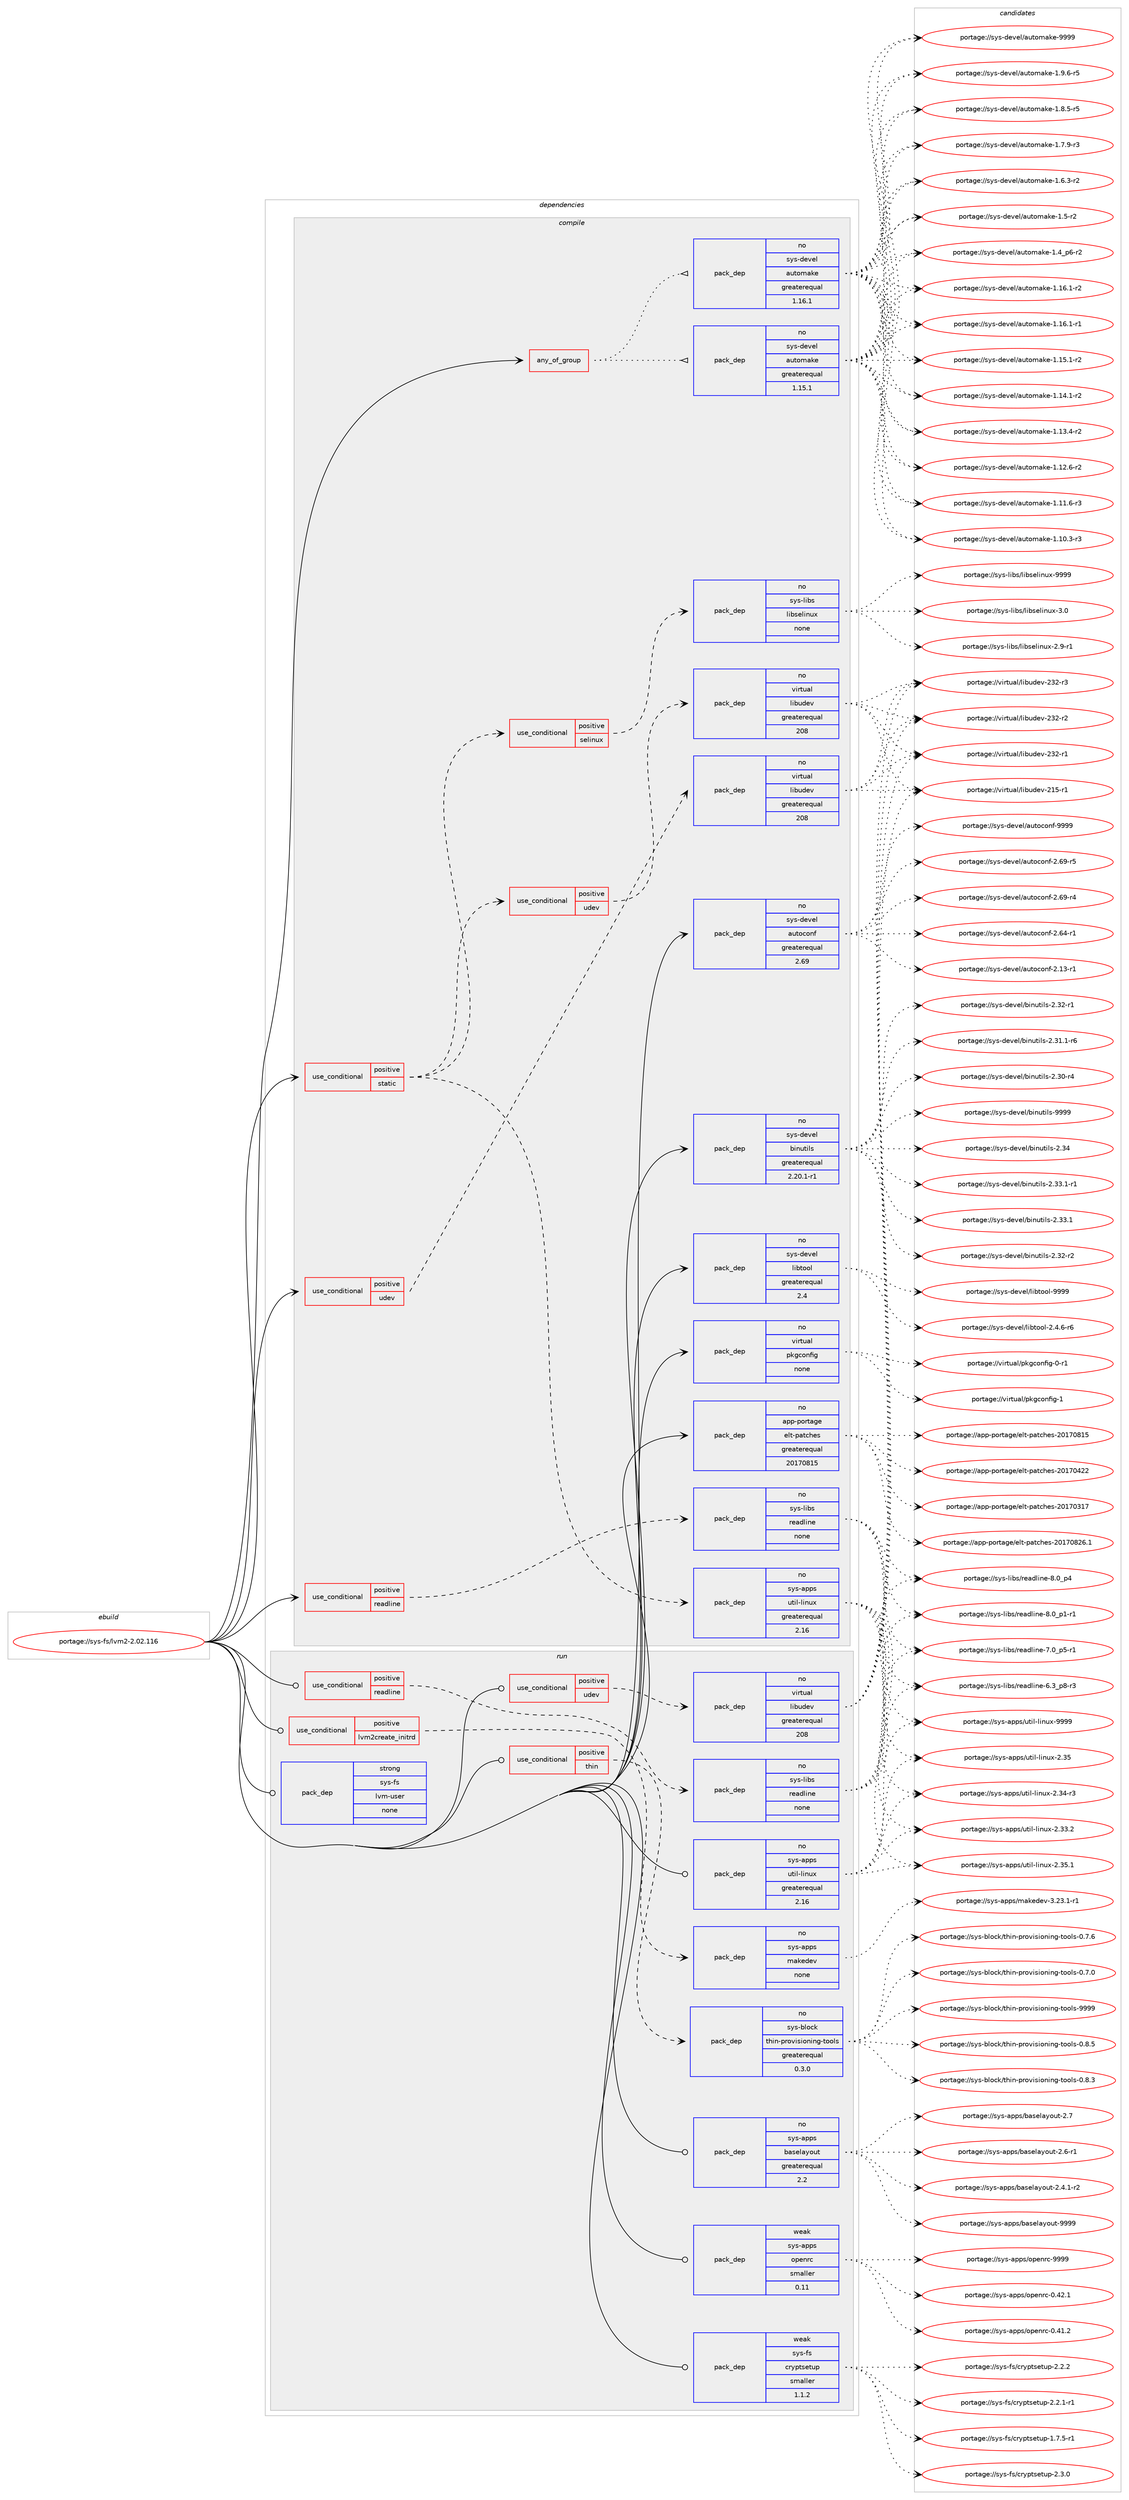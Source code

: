 digraph prolog {

# *************
# Graph options
# *************

newrank=true;
concentrate=true;
compound=true;
graph [rankdir=LR,fontname=Helvetica,fontsize=10,ranksep=1.5];#, ranksep=2.5, nodesep=0.2];
edge  [arrowhead=vee];
node  [fontname=Helvetica,fontsize=10];

# **********
# The ebuild
# **********

subgraph cluster_leftcol {
color=gray;
rank=same;
label=<<i>ebuild</i>>;
id [label="portage://sys-fs/lvm2-2.02.116", color=red, width=4, href="../sys-fs/lvm2-2.02.116.svg"];
}

# ****************
# The dependencies
# ****************

subgraph cluster_midcol {
color=gray;
label=<<i>dependencies</i>>;
subgraph cluster_compile {
fillcolor="#eeeeee";
style=filled;
label=<<i>compile</i>>;
subgraph any960 {
dependency46138 [label=<<TABLE BORDER="0" CELLBORDER="1" CELLSPACING="0" CELLPADDING="4"><TR><TD CELLPADDING="10">any_of_group</TD></TR></TABLE>>, shape=none, color=red];subgraph pack35955 {
dependency46139 [label=<<TABLE BORDER="0" CELLBORDER="1" CELLSPACING="0" CELLPADDING="4" WIDTH="220"><TR><TD ROWSPAN="6" CELLPADDING="30">pack_dep</TD></TR><TR><TD WIDTH="110">no</TD></TR><TR><TD>sys-devel</TD></TR><TR><TD>automake</TD></TR><TR><TD>greaterequal</TD></TR><TR><TD>1.16.1</TD></TR></TABLE>>, shape=none, color=blue];
}
dependency46138:e -> dependency46139:w [weight=20,style="dotted",arrowhead="oinv"];
subgraph pack35956 {
dependency46140 [label=<<TABLE BORDER="0" CELLBORDER="1" CELLSPACING="0" CELLPADDING="4" WIDTH="220"><TR><TD ROWSPAN="6" CELLPADDING="30">pack_dep</TD></TR><TR><TD WIDTH="110">no</TD></TR><TR><TD>sys-devel</TD></TR><TR><TD>automake</TD></TR><TR><TD>greaterequal</TD></TR><TR><TD>1.15.1</TD></TR></TABLE>>, shape=none, color=blue];
}
dependency46138:e -> dependency46140:w [weight=20,style="dotted",arrowhead="oinv"];
}
id:e -> dependency46138:w [weight=20,style="solid",arrowhead="vee"];
subgraph cond9163 {
dependency46141 [label=<<TABLE BORDER="0" CELLBORDER="1" CELLSPACING="0" CELLPADDING="4"><TR><TD ROWSPAN="3" CELLPADDING="10">use_conditional</TD></TR><TR><TD>positive</TD></TR><TR><TD>readline</TD></TR></TABLE>>, shape=none, color=red];
subgraph pack35957 {
dependency46142 [label=<<TABLE BORDER="0" CELLBORDER="1" CELLSPACING="0" CELLPADDING="4" WIDTH="220"><TR><TD ROWSPAN="6" CELLPADDING="30">pack_dep</TD></TR><TR><TD WIDTH="110">no</TD></TR><TR><TD>sys-libs</TD></TR><TR><TD>readline</TD></TR><TR><TD>none</TD></TR><TR><TD></TD></TR></TABLE>>, shape=none, color=blue];
}
dependency46141:e -> dependency46142:w [weight=20,style="dashed",arrowhead="vee"];
}
id:e -> dependency46141:w [weight=20,style="solid",arrowhead="vee"];
subgraph cond9164 {
dependency46143 [label=<<TABLE BORDER="0" CELLBORDER="1" CELLSPACING="0" CELLPADDING="4"><TR><TD ROWSPAN="3" CELLPADDING="10">use_conditional</TD></TR><TR><TD>positive</TD></TR><TR><TD>static</TD></TR></TABLE>>, shape=none, color=red];
subgraph cond9165 {
dependency46144 [label=<<TABLE BORDER="0" CELLBORDER="1" CELLSPACING="0" CELLPADDING="4"><TR><TD ROWSPAN="3" CELLPADDING="10">use_conditional</TD></TR><TR><TD>positive</TD></TR><TR><TD>selinux</TD></TR></TABLE>>, shape=none, color=red];
subgraph pack35958 {
dependency46145 [label=<<TABLE BORDER="0" CELLBORDER="1" CELLSPACING="0" CELLPADDING="4" WIDTH="220"><TR><TD ROWSPAN="6" CELLPADDING="30">pack_dep</TD></TR><TR><TD WIDTH="110">no</TD></TR><TR><TD>sys-libs</TD></TR><TR><TD>libselinux</TD></TR><TR><TD>none</TD></TR><TR><TD></TD></TR></TABLE>>, shape=none, color=blue];
}
dependency46144:e -> dependency46145:w [weight=20,style="dashed",arrowhead="vee"];
}
dependency46143:e -> dependency46144:w [weight=20,style="dashed",arrowhead="vee"];
subgraph cond9166 {
dependency46146 [label=<<TABLE BORDER="0" CELLBORDER="1" CELLSPACING="0" CELLPADDING="4"><TR><TD ROWSPAN="3" CELLPADDING="10">use_conditional</TD></TR><TR><TD>positive</TD></TR><TR><TD>udev</TD></TR></TABLE>>, shape=none, color=red];
subgraph pack35959 {
dependency46147 [label=<<TABLE BORDER="0" CELLBORDER="1" CELLSPACING="0" CELLPADDING="4" WIDTH="220"><TR><TD ROWSPAN="6" CELLPADDING="30">pack_dep</TD></TR><TR><TD WIDTH="110">no</TD></TR><TR><TD>virtual</TD></TR><TR><TD>libudev</TD></TR><TR><TD>greaterequal</TD></TR><TR><TD>208</TD></TR></TABLE>>, shape=none, color=blue];
}
dependency46146:e -> dependency46147:w [weight=20,style="dashed",arrowhead="vee"];
}
dependency46143:e -> dependency46146:w [weight=20,style="dashed",arrowhead="vee"];
subgraph pack35960 {
dependency46148 [label=<<TABLE BORDER="0" CELLBORDER="1" CELLSPACING="0" CELLPADDING="4" WIDTH="220"><TR><TD ROWSPAN="6" CELLPADDING="30">pack_dep</TD></TR><TR><TD WIDTH="110">no</TD></TR><TR><TD>sys-apps</TD></TR><TR><TD>util-linux</TD></TR><TR><TD>greaterequal</TD></TR><TR><TD>2.16</TD></TR></TABLE>>, shape=none, color=blue];
}
dependency46143:e -> dependency46148:w [weight=20,style="dashed",arrowhead="vee"];
}
id:e -> dependency46143:w [weight=20,style="solid",arrowhead="vee"];
subgraph cond9167 {
dependency46149 [label=<<TABLE BORDER="0" CELLBORDER="1" CELLSPACING="0" CELLPADDING="4"><TR><TD ROWSPAN="3" CELLPADDING="10">use_conditional</TD></TR><TR><TD>positive</TD></TR><TR><TD>udev</TD></TR></TABLE>>, shape=none, color=red];
subgraph pack35961 {
dependency46150 [label=<<TABLE BORDER="0" CELLBORDER="1" CELLSPACING="0" CELLPADDING="4" WIDTH="220"><TR><TD ROWSPAN="6" CELLPADDING="30">pack_dep</TD></TR><TR><TD WIDTH="110">no</TD></TR><TR><TD>virtual</TD></TR><TR><TD>libudev</TD></TR><TR><TD>greaterequal</TD></TR><TR><TD>208</TD></TR></TABLE>>, shape=none, color=blue];
}
dependency46149:e -> dependency46150:w [weight=20,style="dashed",arrowhead="vee"];
}
id:e -> dependency46149:w [weight=20,style="solid",arrowhead="vee"];
subgraph pack35962 {
dependency46151 [label=<<TABLE BORDER="0" CELLBORDER="1" CELLSPACING="0" CELLPADDING="4" WIDTH="220"><TR><TD ROWSPAN="6" CELLPADDING="30">pack_dep</TD></TR><TR><TD WIDTH="110">no</TD></TR><TR><TD>app-portage</TD></TR><TR><TD>elt-patches</TD></TR><TR><TD>greaterequal</TD></TR><TR><TD>20170815</TD></TR></TABLE>>, shape=none, color=blue];
}
id:e -> dependency46151:w [weight=20,style="solid",arrowhead="vee"];
subgraph pack35963 {
dependency46152 [label=<<TABLE BORDER="0" CELLBORDER="1" CELLSPACING="0" CELLPADDING="4" WIDTH="220"><TR><TD ROWSPAN="6" CELLPADDING="30">pack_dep</TD></TR><TR><TD WIDTH="110">no</TD></TR><TR><TD>sys-devel</TD></TR><TR><TD>autoconf</TD></TR><TR><TD>greaterequal</TD></TR><TR><TD>2.69</TD></TR></TABLE>>, shape=none, color=blue];
}
id:e -> dependency46152:w [weight=20,style="solid",arrowhead="vee"];
subgraph pack35964 {
dependency46153 [label=<<TABLE BORDER="0" CELLBORDER="1" CELLSPACING="0" CELLPADDING="4" WIDTH="220"><TR><TD ROWSPAN="6" CELLPADDING="30">pack_dep</TD></TR><TR><TD WIDTH="110">no</TD></TR><TR><TD>sys-devel</TD></TR><TR><TD>binutils</TD></TR><TR><TD>greaterequal</TD></TR><TR><TD>2.20.1-r1</TD></TR></TABLE>>, shape=none, color=blue];
}
id:e -> dependency46153:w [weight=20,style="solid",arrowhead="vee"];
subgraph pack35965 {
dependency46154 [label=<<TABLE BORDER="0" CELLBORDER="1" CELLSPACING="0" CELLPADDING="4" WIDTH="220"><TR><TD ROWSPAN="6" CELLPADDING="30">pack_dep</TD></TR><TR><TD WIDTH="110">no</TD></TR><TR><TD>sys-devel</TD></TR><TR><TD>libtool</TD></TR><TR><TD>greaterequal</TD></TR><TR><TD>2.4</TD></TR></TABLE>>, shape=none, color=blue];
}
id:e -> dependency46154:w [weight=20,style="solid",arrowhead="vee"];
subgraph pack35966 {
dependency46155 [label=<<TABLE BORDER="0" CELLBORDER="1" CELLSPACING="0" CELLPADDING="4" WIDTH="220"><TR><TD ROWSPAN="6" CELLPADDING="30">pack_dep</TD></TR><TR><TD WIDTH="110">no</TD></TR><TR><TD>virtual</TD></TR><TR><TD>pkgconfig</TD></TR><TR><TD>none</TD></TR><TR><TD></TD></TR></TABLE>>, shape=none, color=blue];
}
id:e -> dependency46155:w [weight=20,style="solid",arrowhead="vee"];
}
subgraph cluster_compileandrun {
fillcolor="#eeeeee";
style=filled;
label=<<i>compile and run</i>>;
}
subgraph cluster_run {
fillcolor="#eeeeee";
style=filled;
label=<<i>run</i>>;
subgraph cond9168 {
dependency46156 [label=<<TABLE BORDER="0" CELLBORDER="1" CELLSPACING="0" CELLPADDING="4"><TR><TD ROWSPAN="3" CELLPADDING="10">use_conditional</TD></TR><TR><TD>positive</TD></TR><TR><TD>lvm2create_initrd</TD></TR></TABLE>>, shape=none, color=red];
subgraph pack35967 {
dependency46157 [label=<<TABLE BORDER="0" CELLBORDER="1" CELLSPACING="0" CELLPADDING="4" WIDTH="220"><TR><TD ROWSPAN="6" CELLPADDING="30">pack_dep</TD></TR><TR><TD WIDTH="110">no</TD></TR><TR><TD>sys-apps</TD></TR><TR><TD>makedev</TD></TR><TR><TD>none</TD></TR><TR><TD></TD></TR></TABLE>>, shape=none, color=blue];
}
dependency46156:e -> dependency46157:w [weight=20,style="dashed",arrowhead="vee"];
}
id:e -> dependency46156:w [weight=20,style="solid",arrowhead="odot"];
subgraph cond9169 {
dependency46158 [label=<<TABLE BORDER="0" CELLBORDER="1" CELLSPACING="0" CELLPADDING="4"><TR><TD ROWSPAN="3" CELLPADDING="10">use_conditional</TD></TR><TR><TD>positive</TD></TR><TR><TD>readline</TD></TR></TABLE>>, shape=none, color=red];
subgraph pack35968 {
dependency46159 [label=<<TABLE BORDER="0" CELLBORDER="1" CELLSPACING="0" CELLPADDING="4" WIDTH="220"><TR><TD ROWSPAN="6" CELLPADDING="30">pack_dep</TD></TR><TR><TD WIDTH="110">no</TD></TR><TR><TD>sys-libs</TD></TR><TR><TD>readline</TD></TR><TR><TD>none</TD></TR><TR><TD></TD></TR></TABLE>>, shape=none, color=blue];
}
dependency46158:e -> dependency46159:w [weight=20,style="dashed",arrowhead="vee"];
}
id:e -> dependency46158:w [weight=20,style="solid",arrowhead="odot"];
subgraph cond9170 {
dependency46160 [label=<<TABLE BORDER="0" CELLBORDER="1" CELLSPACING="0" CELLPADDING="4"><TR><TD ROWSPAN="3" CELLPADDING="10">use_conditional</TD></TR><TR><TD>positive</TD></TR><TR><TD>thin</TD></TR></TABLE>>, shape=none, color=red];
subgraph pack35969 {
dependency46161 [label=<<TABLE BORDER="0" CELLBORDER="1" CELLSPACING="0" CELLPADDING="4" WIDTH="220"><TR><TD ROWSPAN="6" CELLPADDING="30">pack_dep</TD></TR><TR><TD WIDTH="110">no</TD></TR><TR><TD>sys-block</TD></TR><TR><TD>thin-provisioning-tools</TD></TR><TR><TD>greaterequal</TD></TR><TR><TD>0.3.0</TD></TR></TABLE>>, shape=none, color=blue];
}
dependency46160:e -> dependency46161:w [weight=20,style="dashed",arrowhead="vee"];
}
id:e -> dependency46160:w [weight=20,style="solid",arrowhead="odot"];
subgraph cond9171 {
dependency46162 [label=<<TABLE BORDER="0" CELLBORDER="1" CELLSPACING="0" CELLPADDING="4"><TR><TD ROWSPAN="3" CELLPADDING="10">use_conditional</TD></TR><TR><TD>positive</TD></TR><TR><TD>udev</TD></TR></TABLE>>, shape=none, color=red];
subgraph pack35970 {
dependency46163 [label=<<TABLE BORDER="0" CELLBORDER="1" CELLSPACING="0" CELLPADDING="4" WIDTH="220"><TR><TD ROWSPAN="6" CELLPADDING="30">pack_dep</TD></TR><TR><TD WIDTH="110">no</TD></TR><TR><TD>virtual</TD></TR><TR><TD>libudev</TD></TR><TR><TD>greaterequal</TD></TR><TR><TD>208</TD></TR></TABLE>>, shape=none, color=blue];
}
dependency46162:e -> dependency46163:w [weight=20,style="dashed",arrowhead="vee"];
}
id:e -> dependency46162:w [weight=20,style="solid",arrowhead="odot"];
subgraph pack35971 {
dependency46164 [label=<<TABLE BORDER="0" CELLBORDER="1" CELLSPACING="0" CELLPADDING="4" WIDTH="220"><TR><TD ROWSPAN="6" CELLPADDING="30">pack_dep</TD></TR><TR><TD WIDTH="110">no</TD></TR><TR><TD>sys-apps</TD></TR><TR><TD>baselayout</TD></TR><TR><TD>greaterequal</TD></TR><TR><TD>2.2</TD></TR></TABLE>>, shape=none, color=blue];
}
id:e -> dependency46164:w [weight=20,style="solid",arrowhead="odot"];
subgraph pack35972 {
dependency46165 [label=<<TABLE BORDER="0" CELLBORDER="1" CELLSPACING="0" CELLPADDING="4" WIDTH="220"><TR><TD ROWSPAN="6" CELLPADDING="30">pack_dep</TD></TR><TR><TD WIDTH="110">no</TD></TR><TR><TD>sys-apps</TD></TR><TR><TD>util-linux</TD></TR><TR><TD>greaterequal</TD></TR><TR><TD>2.16</TD></TR></TABLE>>, shape=none, color=blue];
}
id:e -> dependency46165:w [weight=20,style="solid",arrowhead="odot"];
subgraph pack35973 {
dependency46166 [label=<<TABLE BORDER="0" CELLBORDER="1" CELLSPACING="0" CELLPADDING="4" WIDTH="220"><TR><TD ROWSPAN="6" CELLPADDING="30">pack_dep</TD></TR><TR><TD WIDTH="110">strong</TD></TR><TR><TD>sys-fs</TD></TR><TR><TD>lvm-user</TD></TR><TR><TD>none</TD></TR><TR><TD></TD></TR></TABLE>>, shape=none, color=blue];
}
id:e -> dependency46166:w [weight=20,style="solid",arrowhead="odot"];
subgraph pack35974 {
dependency46167 [label=<<TABLE BORDER="0" CELLBORDER="1" CELLSPACING="0" CELLPADDING="4" WIDTH="220"><TR><TD ROWSPAN="6" CELLPADDING="30">pack_dep</TD></TR><TR><TD WIDTH="110">weak</TD></TR><TR><TD>sys-apps</TD></TR><TR><TD>openrc</TD></TR><TR><TD>smaller</TD></TR><TR><TD>0.11</TD></TR></TABLE>>, shape=none, color=blue];
}
id:e -> dependency46167:w [weight=20,style="solid",arrowhead="odot"];
subgraph pack35975 {
dependency46168 [label=<<TABLE BORDER="0" CELLBORDER="1" CELLSPACING="0" CELLPADDING="4" WIDTH="220"><TR><TD ROWSPAN="6" CELLPADDING="30">pack_dep</TD></TR><TR><TD WIDTH="110">weak</TD></TR><TR><TD>sys-fs</TD></TR><TR><TD>cryptsetup</TD></TR><TR><TD>smaller</TD></TR><TR><TD>1.1.2</TD></TR></TABLE>>, shape=none, color=blue];
}
id:e -> dependency46168:w [weight=20,style="solid",arrowhead="odot"];
}
}

# **************
# The candidates
# **************

subgraph cluster_choices {
rank=same;
color=gray;
label=<<i>candidates</i>>;

subgraph choice35955 {
color=black;
nodesep=1;
choice115121115451001011181011084797117116111109971071014557575757 [label="portage://sys-devel/automake-9999", color=red, width=4,href="../sys-devel/automake-9999.svg"];
choice115121115451001011181011084797117116111109971071014549465746544511453 [label="portage://sys-devel/automake-1.9.6-r5", color=red, width=4,href="../sys-devel/automake-1.9.6-r5.svg"];
choice115121115451001011181011084797117116111109971071014549465646534511453 [label="portage://sys-devel/automake-1.8.5-r5", color=red, width=4,href="../sys-devel/automake-1.8.5-r5.svg"];
choice115121115451001011181011084797117116111109971071014549465546574511451 [label="portage://sys-devel/automake-1.7.9-r3", color=red, width=4,href="../sys-devel/automake-1.7.9-r3.svg"];
choice115121115451001011181011084797117116111109971071014549465446514511450 [label="portage://sys-devel/automake-1.6.3-r2", color=red, width=4,href="../sys-devel/automake-1.6.3-r2.svg"];
choice11512111545100101118101108479711711611110997107101454946534511450 [label="portage://sys-devel/automake-1.5-r2", color=red, width=4,href="../sys-devel/automake-1.5-r2.svg"];
choice115121115451001011181011084797117116111109971071014549465295112544511450 [label="portage://sys-devel/automake-1.4_p6-r2", color=red, width=4,href="../sys-devel/automake-1.4_p6-r2.svg"];
choice11512111545100101118101108479711711611110997107101454946495446494511450 [label="portage://sys-devel/automake-1.16.1-r2", color=red, width=4,href="../sys-devel/automake-1.16.1-r2.svg"];
choice11512111545100101118101108479711711611110997107101454946495446494511449 [label="portage://sys-devel/automake-1.16.1-r1", color=red, width=4,href="../sys-devel/automake-1.16.1-r1.svg"];
choice11512111545100101118101108479711711611110997107101454946495346494511450 [label="portage://sys-devel/automake-1.15.1-r2", color=red, width=4,href="../sys-devel/automake-1.15.1-r2.svg"];
choice11512111545100101118101108479711711611110997107101454946495246494511450 [label="portage://sys-devel/automake-1.14.1-r2", color=red, width=4,href="../sys-devel/automake-1.14.1-r2.svg"];
choice11512111545100101118101108479711711611110997107101454946495146524511450 [label="portage://sys-devel/automake-1.13.4-r2", color=red, width=4,href="../sys-devel/automake-1.13.4-r2.svg"];
choice11512111545100101118101108479711711611110997107101454946495046544511450 [label="portage://sys-devel/automake-1.12.6-r2", color=red, width=4,href="../sys-devel/automake-1.12.6-r2.svg"];
choice11512111545100101118101108479711711611110997107101454946494946544511451 [label="portage://sys-devel/automake-1.11.6-r3", color=red, width=4,href="../sys-devel/automake-1.11.6-r3.svg"];
choice11512111545100101118101108479711711611110997107101454946494846514511451 [label="portage://sys-devel/automake-1.10.3-r3", color=red, width=4,href="../sys-devel/automake-1.10.3-r3.svg"];
dependency46139:e -> choice115121115451001011181011084797117116111109971071014557575757:w [style=dotted,weight="100"];
dependency46139:e -> choice115121115451001011181011084797117116111109971071014549465746544511453:w [style=dotted,weight="100"];
dependency46139:e -> choice115121115451001011181011084797117116111109971071014549465646534511453:w [style=dotted,weight="100"];
dependency46139:e -> choice115121115451001011181011084797117116111109971071014549465546574511451:w [style=dotted,weight="100"];
dependency46139:e -> choice115121115451001011181011084797117116111109971071014549465446514511450:w [style=dotted,weight="100"];
dependency46139:e -> choice11512111545100101118101108479711711611110997107101454946534511450:w [style=dotted,weight="100"];
dependency46139:e -> choice115121115451001011181011084797117116111109971071014549465295112544511450:w [style=dotted,weight="100"];
dependency46139:e -> choice11512111545100101118101108479711711611110997107101454946495446494511450:w [style=dotted,weight="100"];
dependency46139:e -> choice11512111545100101118101108479711711611110997107101454946495446494511449:w [style=dotted,weight="100"];
dependency46139:e -> choice11512111545100101118101108479711711611110997107101454946495346494511450:w [style=dotted,weight="100"];
dependency46139:e -> choice11512111545100101118101108479711711611110997107101454946495246494511450:w [style=dotted,weight="100"];
dependency46139:e -> choice11512111545100101118101108479711711611110997107101454946495146524511450:w [style=dotted,weight="100"];
dependency46139:e -> choice11512111545100101118101108479711711611110997107101454946495046544511450:w [style=dotted,weight="100"];
dependency46139:e -> choice11512111545100101118101108479711711611110997107101454946494946544511451:w [style=dotted,weight="100"];
dependency46139:e -> choice11512111545100101118101108479711711611110997107101454946494846514511451:w [style=dotted,weight="100"];
}
subgraph choice35956 {
color=black;
nodesep=1;
choice115121115451001011181011084797117116111109971071014557575757 [label="portage://sys-devel/automake-9999", color=red, width=4,href="../sys-devel/automake-9999.svg"];
choice115121115451001011181011084797117116111109971071014549465746544511453 [label="portage://sys-devel/automake-1.9.6-r5", color=red, width=4,href="../sys-devel/automake-1.9.6-r5.svg"];
choice115121115451001011181011084797117116111109971071014549465646534511453 [label="portage://sys-devel/automake-1.8.5-r5", color=red, width=4,href="../sys-devel/automake-1.8.5-r5.svg"];
choice115121115451001011181011084797117116111109971071014549465546574511451 [label="portage://sys-devel/automake-1.7.9-r3", color=red, width=4,href="../sys-devel/automake-1.7.9-r3.svg"];
choice115121115451001011181011084797117116111109971071014549465446514511450 [label="portage://sys-devel/automake-1.6.3-r2", color=red, width=4,href="../sys-devel/automake-1.6.3-r2.svg"];
choice11512111545100101118101108479711711611110997107101454946534511450 [label="portage://sys-devel/automake-1.5-r2", color=red, width=4,href="../sys-devel/automake-1.5-r2.svg"];
choice115121115451001011181011084797117116111109971071014549465295112544511450 [label="portage://sys-devel/automake-1.4_p6-r2", color=red, width=4,href="../sys-devel/automake-1.4_p6-r2.svg"];
choice11512111545100101118101108479711711611110997107101454946495446494511450 [label="portage://sys-devel/automake-1.16.1-r2", color=red, width=4,href="../sys-devel/automake-1.16.1-r2.svg"];
choice11512111545100101118101108479711711611110997107101454946495446494511449 [label="portage://sys-devel/automake-1.16.1-r1", color=red, width=4,href="../sys-devel/automake-1.16.1-r1.svg"];
choice11512111545100101118101108479711711611110997107101454946495346494511450 [label="portage://sys-devel/automake-1.15.1-r2", color=red, width=4,href="../sys-devel/automake-1.15.1-r2.svg"];
choice11512111545100101118101108479711711611110997107101454946495246494511450 [label="portage://sys-devel/automake-1.14.1-r2", color=red, width=4,href="../sys-devel/automake-1.14.1-r2.svg"];
choice11512111545100101118101108479711711611110997107101454946495146524511450 [label="portage://sys-devel/automake-1.13.4-r2", color=red, width=4,href="../sys-devel/automake-1.13.4-r2.svg"];
choice11512111545100101118101108479711711611110997107101454946495046544511450 [label="portage://sys-devel/automake-1.12.6-r2", color=red, width=4,href="../sys-devel/automake-1.12.6-r2.svg"];
choice11512111545100101118101108479711711611110997107101454946494946544511451 [label="portage://sys-devel/automake-1.11.6-r3", color=red, width=4,href="../sys-devel/automake-1.11.6-r3.svg"];
choice11512111545100101118101108479711711611110997107101454946494846514511451 [label="portage://sys-devel/automake-1.10.3-r3", color=red, width=4,href="../sys-devel/automake-1.10.3-r3.svg"];
dependency46140:e -> choice115121115451001011181011084797117116111109971071014557575757:w [style=dotted,weight="100"];
dependency46140:e -> choice115121115451001011181011084797117116111109971071014549465746544511453:w [style=dotted,weight="100"];
dependency46140:e -> choice115121115451001011181011084797117116111109971071014549465646534511453:w [style=dotted,weight="100"];
dependency46140:e -> choice115121115451001011181011084797117116111109971071014549465546574511451:w [style=dotted,weight="100"];
dependency46140:e -> choice115121115451001011181011084797117116111109971071014549465446514511450:w [style=dotted,weight="100"];
dependency46140:e -> choice11512111545100101118101108479711711611110997107101454946534511450:w [style=dotted,weight="100"];
dependency46140:e -> choice115121115451001011181011084797117116111109971071014549465295112544511450:w [style=dotted,weight="100"];
dependency46140:e -> choice11512111545100101118101108479711711611110997107101454946495446494511450:w [style=dotted,weight="100"];
dependency46140:e -> choice11512111545100101118101108479711711611110997107101454946495446494511449:w [style=dotted,weight="100"];
dependency46140:e -> choice11512111545100101118101108479711711611110997107101454946495346494511450:w [style=dotted,weight="100"];
dependency46140:e -> choice11512111545100101118101108479711711611110997107101454946495246494511450:w [style=dotted,weight="100"];
dependency46140:e -> choice11512111545100101118101108479711711611110997107101454946495146524511450:w [style=dotted,weight="100"];
dependency46140:e -> choice11512111545100101118101108479711711611110997107101454946495046544511450:w [style=dotted,weight="100"];
dependency46140:e -> choice11512111545100101118101108479711711611110997107101454946494946544511451:w [style=dotted,weight="100"];
dependency46140:e -> choice11512111545100101118101108479711711611110997107101454946494846514511451:w [style=dotted,weight="100"];
}
subgraph choice35957 {
color=black;
nodesep=1;
choice11512111545108105981154711410197100108105110101455646489511252 [label="portage://sys-libs/readline-8.0_p4", color=red, width=4,href="../sys-libs/readline-8.0_p4.svg"];
choice115121115451081059811547114101971001081051101014556464895112494511449 [label="portage://sys-libs/readline-8.0_p1-r1", color=red, width=4,href="../sys-libs/readline-8.0_p1-r1.svg"];
choice115121115451081059811547114101971001081051101014555464895112534511449 [label="portage://sys-libs/readline-7.0_p5-r1", color=red, width=4,href="../sys-libs/readline-7.0_p5-r1.svg"];
choice115121115451081059811547114101971001081051101014554465195112564511451 [label="portage://sys-libs/readline-6.3_p8-r3", color=red, width=4,href="../sys-libs/readline-6.3_p8-r3.svg"];
dependency46142:e -> choice11512111545108105981154711410197100108105110101455646489511252:w [style=dotted,weight="100"];
dependency46142:e -> choice115121115451081059811547114101971001081051101014556464895112494511449:w [style=dotted,weight="100"];
dependency46142:e -> choice115121115451081059811547114101971001081051101014555464895112534511449:w [style=dotted,weight="100"];
dependency46142:e -> choice115121115451081059811547114101971001081051101014554465195112564511451:w [style=dotted,weight="100"];
}
subgraph choice35958 {
color=black;
nodesep=1;
choice115121115451081059811547108105981151011081051101171204557575757 [label="portage://sys-libs/libselinux-9999", color=red, width=4,href="../sys-libs/libselinux-9999.svg"];
choice1151211154510810598115471081059811510110810511011712045514648 [label="portage://sys-libs/libselinux-3.0", color=red, width=4,href="../sys-libs/libselinux-3.0.svg"];
choice11512111545108105981154710810598115101108105110117120455046574511449 [label="portage://sys-libs/libselinux-2.9-r1", color=red, width=4,href="../sys-libs/libselinux-2.9-r1.svg"];
dependency46145:e -> choice115121115451081059811547108105981151011081051101171204557575757:w [style=dotted,weight="100"];
dependency46145:e -> choice1151211154510810598115471081059811510110810511011712045514648:w [style=dotted,weight="100"];
dependency46145:e -> choice11512111545108105981154710810598115101108105110117120455046574511449:w [style=dotted,weight="100"];
}
subgraph choice35959 {
color=black;
nodesep=1;
choice118105114116117971084710810598117100101118455051504511451 [label="portage://virtual/libudev-232-r3", color=red, width=4,href="../virtual/libudev-232-r3.svg"];
choice118105114116117971084710810598117100101118455051504511450 [label="portage://virtual/libudev-232-r2", color=red, width=4,href="../virtual/libudev-232-r2.svg"];
choice118105114116117971084710810598117100101118455051504511449 [label="portage://virtual/libudev-232-r1", color=red, width=4,href="../virtual/libudev-232-r1.svg"];
choice118105114116117971084710810598117100101118455049534511449 [label="portage://virtual/libudev-215-r1", color=red, width=4,href="../virtual/libudev-215-r1.svg"];
dependency46147:e -> choice118105114116117971084710810598117100101118455051504511451:w [style=dotted,weight="100"];
dependency46147:e -> choice118105114116117971084710810598117100101118455051504511450:w [style=dotted,weight="100"];
dependency46147:e -> choice118105114116117971084710810598117100101118455051504511449:w [style=dotted,weight="100"];
dependency46147:e -> choice118105114116117971084710810598117100101118455049534511449:w [style=dotted,weight="100"];
}
subgraph choice35960 {
color=black;
nodesep=1;
choice115121115459711211211547117116105108451081051101171204557575757 [label="portage://sys-apps/util-linux-9999", color=red, width=4,href="../sys-apps/util-linux-9999.svg"];
choice1151211154597112112115471171161051084510810511011712045504651534649 [label="portage://sys-apps/util-linux-2.35.1", color=red, width=4,href="../sys-apps/util-linux-2.35.1.svg"];
choice115121115459711211211547117116105108451081051101171204550465153 [label="portage://sys-apps/util-linux-2.35", color=red, width=4,href="../sys-apps/util-linux-2.35.svg"];
choice1151211154597112112115471171161051084510810511011712045504651524511451 [label="portage://sys-apps/util-linux-2.34-r3", color=red, width=4,href="../sys-apps/util-linux-2.34-r3.svg"];
choice1151211154597112112115471171161051084510810511011712045504651514650 [label="portage://sys-apps/util-linux-2.33.2", color=red, width=4,href="../sys-apps/util-linux-2.33.2.svg"];
dependency46148:e -> choice115121115459711211211547117116105108451081051101171204557575757:w [style=dotted,weight="100"];
dependency46148:e -> choice1151211154597112112115471171161051084510810511011712045504651534649:w [style=dotted,weight="100"];
dependency46148:e -> choice115121115459711211211547117116105108451081051101171204550465153:w [style=dotted,weight="100"];
dependency46148:e -> choice1151211154597112112115471171161051084510810511011712045504651524511451:w [style=dotted,weight="100"];
dependency46148:e -> choice1151211154597112112115471171161051084510810511011712045504651514650:w [style=dotted,weight="100"];
}
subgraph choice35961 {
color=black;
nodesep=1;
choice118105114116117971084710810598117100101118455051504511451 [label="portage://virtual/libudev-232-r3", color=red, width=4,href="../virtual/libudev-232-r3.svg"];
choice118105114116117971084710810598117100101118455051504511450 [label="portage://virtual/libudev-232-r2", color=red, width=4,href="../virtual/libudev-232-r2.svg"];
choice118105114116117971084710810598117100101118455051504511449 [label="portage://virtual/libudev-232-r1", color=red, width=4,href="../virtual/libudev-232-r1.svg"];
choice118105114116117971084710810598117100101118455049534511449 [label="portage://virtual/libudev-215-r1", color=red, width=4,href="../virtual/libudev-215-r1.svg"];
dependency46150:e -> choice118105114116117971084710810598117100101118455051504511451:w [style=dotted,weight="100"];
dependency46150:e -> choice118105114116117971084710810598117100101118455051504511450:w [style=dotted,weight="100"];
dependency46150:e -> choice118105114116117971084710810598117100101118455051504511449:w [style=dotted,weight="100"];
dependency46150:e -> choice118105114116117971084710810598117100101118455049534511449:w [style=dotted,weight="100"];
}
subgraph choice35962 {
color=black;
nodesep=1;
choice971121124511211111411697103101471011081164511297116991041011154550484955485650544649 [label="portage://app-portage/elt-patches-20170826.1", color=red, width=4,href="../app-portage/elt-patches-20170826.1.svg"];
choice97112112451121111141169710310147101108116451129711699104101115455048495548564953 [label="portage://app-portage/elt-patches-20170815", color=red, width=4,href="../app-portage/elt-patches-20170815.svg"];
choice97112112451121111141169710310147101108116451129711699104101115455048495548525050 [label="portage://app-portage/elt-patches-20170422", color=red, width=4,href="../app-portage/elt-patches-20170422.svg"];
choice97112112451121111141169710310147101108116451129711699104101115455048495548514955 [label="portage://app-portage/elt-patches-20170317", color=red, width=4,href="../app-portage/elt-patches-20170317.svg"];
dependency46151:e -> choice971121124511211111411697103101471011081164511297116991041011154550484955485650544649:w [style=dotted,weight="100"];
dependency46151:e -> choice97112112451121111141169710310147101108116451129711699104101115455048495548564953:w [style=dotted,weight="100"];
dependency46151:e -> choice97112112451121111141169710310147101108116451129711699104101115455048495548525050:w [style=dotted,weight="100"];
dependency46151:e -> choice97112112451121111141169710310147101108116451129711699104101115455048495548514955:w [style=dotted,weight="100"];
}
subgraph choice35963 {
color=black;
nodesep=1;
choice115121115451001011181011084797117116111991111101024557575757 [label="portage://sys-devel/autoconf-9999", color=red, width=4,href="../sys-devel/autoconf-9999.svg"];
choice1151211154510010111810110847971171161119911111010245504654574511453 [label="portage://sys-devel/autoconf-2.69-r5", color=red, width=4,href="../sys-devel/autoconf-2.69-r5.svg"];
choice1151211154510010111810110847971171161119911111010245504654574511452 [label="portage://sys-devel/autoconf-2.69-r4", color=red, width=4,href="../sys-devel/autoconf-2.69-r4.svg"];
choice1151211154510010111810110847971171161119911111010245504654524511449 [label="portage://sys-devel/autoconf-2.64-r1", color=red, width=4,href="../sys-devel/autoconf-2.64-r1.svg"];
choice1151211154510010111810110847971171161119911111010245504649514511449 [label="portage://sys-devel/autoconf-2.13-r1", color=red, width=4,href="../sys-devel/autoconf-2.13-r1.svg"];
dependency46152:e -> choice115121115451001011181011084797117116111991111101024557575757:w [style=dotted,weight="100"];
dependency46152:e -> choice1151211154510010111810110847971171161119911111010245504654574511453:w [style=dotted,weight="100"];
dependency46152:e -> choice1151211154510010111810110847971171161119911111010245504654574511452:w [style=dotted,weight="100"];
dependency46152:e -> choice1151211154510010111810110847971171161119911111010245504654524511449:w [style=dotted,weight="100"];
dependency46152:e -> choice1151211154510010111810110847971171161119911111010245504649514511449:w [style=dotted,weight="100"];
}
subgraph choice35964 {
color=black;
nodesep=1;
choice1151211154510010111810110847981051101171161051081154557575757 [label="portage://sys-devel/binutils-9999", color=red, width=4,href="../sys-devel/binutils-9999.svg"];
choice1151211154510010111810110847981051101171161051081154550465152 [label="portage://sys-devel/binutils-2.34", color=red, width=4,href="../sys-devel/binutils-2.34.svg"];
choice115121115451001011181011084798105110117116105108115455046515146494511449 [label="portage://sys-devel/binutils-2.33.1-r1", color=red, width=4,href="../sys-devel/binutils-2.33.1-r1.svg"];
choice11512111545100101118101108479810511011711610510811545504651514649 [label="portage://sys-devel/binutils-2.33.1", color=red, width=4,href="../sys-devel/binutils-2.33.1.svg"];
choice11512111545100101118101108479810511011711610510811545504651504511450 [label="portage://sys-devel/binutils-2.32-r2", color=red, width=4,href="../sys-devel/binutils-2.32-r2.svg"];
choice11512111545100101118101108479810511011711610510811545504651504511449 [label="portage://sys-devel/binutils-2.32-r1", color=red, width=4,href="../sys-devel/binutils-2.32-r1.svg"];
choice115121115451001011181011084798105110117116105108115455046514946494511454 [label="portage://sys-devel/binutils-2.31.1-r6", color=red, width=4,href="../sys-devel/binutils-2.31.1-r6.svg"];
choice11512111545100101118101108479810511011711610510811545504651484511452 [label="portage://sys-devel/binutils-2.30-r4", color=red, width=4,href="../sys-devel/binutils-2.30-r4.svg"];
dependency46153:e -> choice1151211154510010111810110847981051101171161051081154557575757:w [style=dotted,weight="100"];
dependency46153:e -> choice1151211154510010111810110847981051101171161051081154550465152:w [style=dotted,weight="100"];
dependency46153:e -> choice115121115451001011181011084798105110117116105108115455046515146494511449:w [style=dotted,weight="100"];
dependency46153:e -> choice11512111545100101118101108479810511011711610510811545504651514649:w [style=dotted,weight="100"];
dependency46153:e -> choice11512111545100101118101108479810511011711610510811545504651504511450:w [style=dotted,weight="100"];
dependency46153:e -> choice11512111545100101118101108479810511011711610510811545504651504511449:w [style=dotted,weight="100"];
dependency46153:e -> choice115121115451001011181011084798105110117116105108115455046514946494511454:w [style=dotted,weight="100"];
dependency46153:e -> choice11512111545100101118101108479810511011711610510811545504651484511452:w [style=dotted,weight="100"];
}
subgraph choice35965 {
color=black;
nodesep=1;
choice1151211154510010111810110847108105981161111111084557575757 [label="portage://sys-devel/libtool-9999", color=red, width=4,href="../sys-devel/libtool-9999.svg"];
choice1151211154510010111810110847108105981161111111084550465246544511454 [label="portage://sys-devel/libtool-2.4.6-r6", color=red, width=4,href="../sys-devel/libtool-2.4.6-r6.svg"];
dependency46154:e -> choice1151211154510010111810110847108105981161111111084557575757:w [style=dotted,weight="100"];
dependency46154:e -> choice1151211154510010111810110847108105981161111111084550465246544511454:w [style=dotted,weight="100"];
}
subgraph choice35966 {
color=black;
nodesep=1;
choice1181051141161179710847112107103991111101021051034549 [label="portage://virtual/pkgconfig-1", color=red, width=4,href="../virtual/pkgconfig-1.svg"];
choice11810511411611797108471121071039911111010210510345484511449 [label="portage://virtual/pkgconfig-0-r1", color=red, width=4,href="../virtual/pkgconfig-0-r1.svg"];
dependency46155:e -> choice1181051141161179710847112107103991111101021051034549:w [style=dotted,weight="100"];
dependency46155:e -> choice11810511411611797108471121071039911111010210510345484511449:w [style=dotted,weight="100"];
}
subgraph choice35967 {
color=black;
nodesep=1;
choice11512111545971121121154710997107101100101118455146505146494511449 [label="portage://sys-apps/makedev-3.23.1-r1", color=red, width=4,href="../sys-apps/makedev-3.23.1-r1.svg"];
dependency46157:e -> choice11512111545971121121154710997107101100101118455146505146494511449:w [style=dotted,weight="100"];
}
subgraph choice35968 {
color=black;
nodesep=1;
choice11512111545108105981154711410197100108105110101455646489511252 [label="portage://sys-libs/readline-8.0_p4", color=red, width=4,href="../sys-libs/readline-8.0_p4.svg"];
choice115121115451081059811547114101971001081051101014556464895112494511449 [label="portage://sys-libs/readline-8.0_p1-r1", color=red, width=4,href="../sys-libs/readline-8.0_p1-r1.svg"];
choice115121115451081059811547114101971001081051101014555464895112534511449 [label="portage://sys-libs/readline-7.0_p5-r1", color=red, width=4,href="../sys-libs/readline-7.0_p5-r1.svg"];
choice115121115451081059811547114101971001081051101014554465195112564511451 [label="portage://sys-libs/readline-6.3_p8-r3", color=red, width=4,href="../sys-libs/readline-6.3_p8-r3.svg"];
dependency46159:e -> choice11512111545108105981154711410197100108105110101455646489511252:w [style=dotted,weight="100"];
dependency46159:e -> choice115121115451081059811547114101971001081051101014556464895112494511449:w [style=dotted,weight="100"];
dependency46159:e -> choice115121115451081059811547114101971001081051101014555464895112534511449:w [style=dotted,weight="100"];
dependency46159:e -> choice115121115451081059811547114101971001081051101014554465195112564511451:w [style=dotted,weight="100"];
}
subgraph choice35969 {
color=black;
nodesep=1;
choice1151211154598108111991074711610410511045112114111118105115105111110105110103451161111111081154557575757 [label="portage://sys-block/thin-provisioning-tools-9999", color=red, width=4,href="../sys-block/thin-provisioning-tools-9999.svg"];
choice115121115459810811199107471161041051104511211411111810511510511111010511010345116111111108115454846564653 [label="portage://sys-block/thin-provisioning-tools-0.8.5", color=red, width=4,href="../sys-block/thin-provisioning-tools-0.8.5.svg"];
choice115121115459810811199107471161041051104511211411111810511510511111010511010345116111111108115454846564651 [label="portage://sys-block/thin-provisioning-tools-0.8.3", color=red, width=4,href="../sys-block/thin-provisioning-tools-0.8.3.svg"];
choice115121115459810811199107471161041051104511211411111810511510511111010511010345116111111108115454846554654 [label="portage://sys-block/thin-provisioning-tools-0.7.6", color=red, width=4,href="../sys-block/thin-provisioning-tools-0.7.6.svg"];
choice115121115459810811199107471161041051104511211411111810511510511111010511010345116111111108115454846554648 [label="portage://sys-block/thin-provisioning-tools-0.7.0", color=red, width=4,href="../sys-block/thin-provisioning-tools-0.7.0.svg"];
dependency46161:e -> choice1151211154598108111991074711610410511045112114111118105115105111110105110103451161111111081154557575757:w [style=dotted,weight="100"];
dependency46161:e -> choice115121115459810811199107471161041051104511211411111810511510511111010511010345116111111108115454846564653:w [style=dotted,weight="100"];
dependency46161:e -> choice115121115459810811199107471161041051104511211411111810511510511111010511010345116111111108115454846564651:w [style=dotted,weight="100"];
dependency46161:e -> choice115121115459810811199107471161041051104511211411111810511510511111010511010345116111111108115454846554654:w [style=dotted,weight="100"];
dependency46161:e -> choice115121115459810811199107471161041051104511211411111810511510511111010511010345116111111108115454846554648:w [style=dotted,weight="100"];
}
subgraph choice35970 {
color=black;
nodesep=1;
choice118105114116117971084710810598117100101118455051504511451 [label="portage://virtual/libudev-232-r3", color=red, width=4,href="../virtual/libudev-232-r3.svg"];
choice118105114116117971084710810598117100101118455051504511450 [label="portage://virtual/libudev-232-r2", color=red, width=4,href="../virtual/libudev-232-r2.svg"];
choice118105114116117971084710810598117100101118455051504511449 [label="portage://virtual/libudev-232-r1", color=red, width=4,href="../virtual/libudev-232-r1.svg"];
choice118105114116117971084710810598117100101118455049534511449 [label="portage://virtual/libudev-215-r1", color=red, width=4,href="../virtual/libudev-215-r1.svg"];
dependency46163:e -> choice118105114116117971084710810598117100101118455051504511451:w [style=dotted,weight="100"];
dependency46163:e -> choice118105114116117971084710810598117100101118455051504511450:w [style=dotted,weight="100"];
dependency46163:e -> choice118105114116117971084710810598117100101118455051504511449:w [style=dotted,weight="100"];
dependency46163:e -> choice118105114116117971084710810598117100101118455049534511449:w [style=dotted,weight="100"];
}
subgraph choice35971 {
color=black;
nodesep=1;
choice1151211154597112112115479897115101108971211111171164557575757 [label="portage://sys-apps/baselayout-9999", color=red, width=4,href="../sys-apps/baselayout-9999.svg"];
choice11512111545971121121154798971151011089712111111711645504655 [label="portage://sys-apps/baselayout-2.7", color=red, width=4,href="../sys-apps/baselayout-2.7.svg"];
choice115121115459711211211547989711510110897121111117116455046544511449 [label="portage://sys-apps/baselayout-2.6-r1", color=red, width=4,href="../sys-apps/baselayout-2.6-r1.svg"];
choice1151211154597112112115479897115101108971211111171164550465246494511450 [label="portage://sys-apps/baselayout-2.4.1-r2", color=red, width=4,href="../sys-apps/baselayout-2.4.1-r2.svg"];
dependency46164:e -> choice1151211154597112112115479897115101108971211111171164557575757:w [style=dotted,weight="100"];
dependency46164:e -> choice11512111545971121121154798971151011089712111111711645504655:w [style=dotted,weight="100"];
dependency46164:e -> choice115121115459711211211547989711510110897121111117116455046544511449:w [style=dotted,weight="100"];
dependency46164:e -> choice1151211154597112112115479897115101108971211111171164550465246494511450:w [style=dotted,weight="100"];
}
subgraph choice35972 {
color=black;
nodesep=1;
choice115121115459711211211547117116105108451081051101171204557575757 [label="portage://sys-apps/util-linux-9999", color=red, width=4,href="../sys-apps/util-linux-9999.svg"];
choice1151211154597112112115471171161051084510810511011712045504651534649 [label="portage://sys-apps/util-linux-2.35.1", color=red, width=4,href="../sys-apps/util-linux-2.35.1.svg"];
choice115121115459711211211547117116105108451081051101171204550465153 [label="portage://sys-apps/util-linux-2.35", color=red, width=4,href="../sys-apps/util-linux-2.35.svg"];
choice1151211154597112112115471171161051084510810511011712045504651524511451 [label="portage://sys-apps/util-linux-2.34-r3", color=red, width=4,href="../sys-apps/util-linux-2.34-r3.svg"];
choice1151211154597112112115471171161051084510810511011712045504651514650 [label="portage://sys-apps/util-linux-2.33.2", color=red, width=4,href="../sys-apps/util-linux-2.33.2.svg"];
dependency46165:e -> choice115121115459711211211547117116105108451081051101171204557575757:w [style=dotted,weight="100"];
dependency46165:e -> choice1151211154597112112115471171161051084510810511011712045504651534649:w [style=dotted,weight="100"];
dependency46165:e -> choice115121115459711211211547117116105108451081051101171204550465153:w [style=dotted,weight="100"];
dependency46165:e -> choice1151211154597112112115471171161051084510810511011712045504651524511451:w [style=dotted,weight="100"];
dependency46165:e -> choice1151211154597112112115471171161051084510810511011712045504651514650:w [style=dotted,weight="100"];
}
subgraph choice35973 {
color=black;
nodesep=1;
}
subgraph choice35974 {
color=black;
nodesep=1;
choice115121115459711211211547111112101110114994557575757 [label="portage://sys-apps/openrc-9999", color=red, width=4,href="../sys-apps/openrc-9999.svg"];
choice1151211154597112112115471111121011101149945484652504649 [label="portage://sys-apps/openrc-0.42.1", color=red, width=4,href="../sys-apps/openrc-0.42.1.svg"];
choice1151211154597112112115471111121011101149945484652494650 [label="portage://sys-apps/openrc-0.41.2", color=red, width=4,href="../sys-apps/openrc-0.41.2.svg"];
dependency46167:e -> choice115121115459711211211547111112101110114994557575757:w [style=dotted,weight="100"];
dependency46167:e -> choice1151211154597112112115471111121011101149945484652504649:w [style=dotted,weight="100"];
dependency46167:e -> choice1151211154597112112115471111121011101149945484652494650:w [style=dotted,weight="100"];
}
subgraph choice35975 {
color=black;
nodesep=1;
choice115121115451021154799114121112116115101116117112455046514648 [label="portage://sys-fs/cryptsetup-2.3.0", color=red, width=4,href="../sys-fs/cryptsetup-2.3.0.svg"];
choice115121115451021154799114121112116115101116117112455046504650 [label="portage://sys-fs/cryptsetup-2.2.2", color=red, width=4,href="../sys-fs/cryptsetup-2.2.2.svg"];
choice1151211154510211547991141211121161151011161171124550465046494511449 [label="portage://sys-fs/cryptsetup-2.2.1-r1", color=red, width=4,href="../sys-fs/cryptsetup-2.2.1-r1.svg"];
choice1151211154510211547991141211121161151011161171124549465546534511449 [label="portage://sys-fs/cryptsetup-1.7.5-r1", color=red, width=4,href="../sys-fs/cryptsetup-1.7.5-r1.svg"];
dependency46168:e -> choice115121115451021154799114121112116115101116117112455046514648:w [style=dotted,weight="100"];
dependency46168:e -> choice115121115451021154799114121112116115101116117112455046504650:w [style=dotted,weight="100"];
dependency46168:e -> choice1151211154510211547991141211121161151011161171124550465046494511449:w [style=dotted,weight="100"];
dependency46168:e -> choice1151211154510211547991141211121161151011161171124549465546534511449:w [style=dotted,weight="100"];
}
}

}
